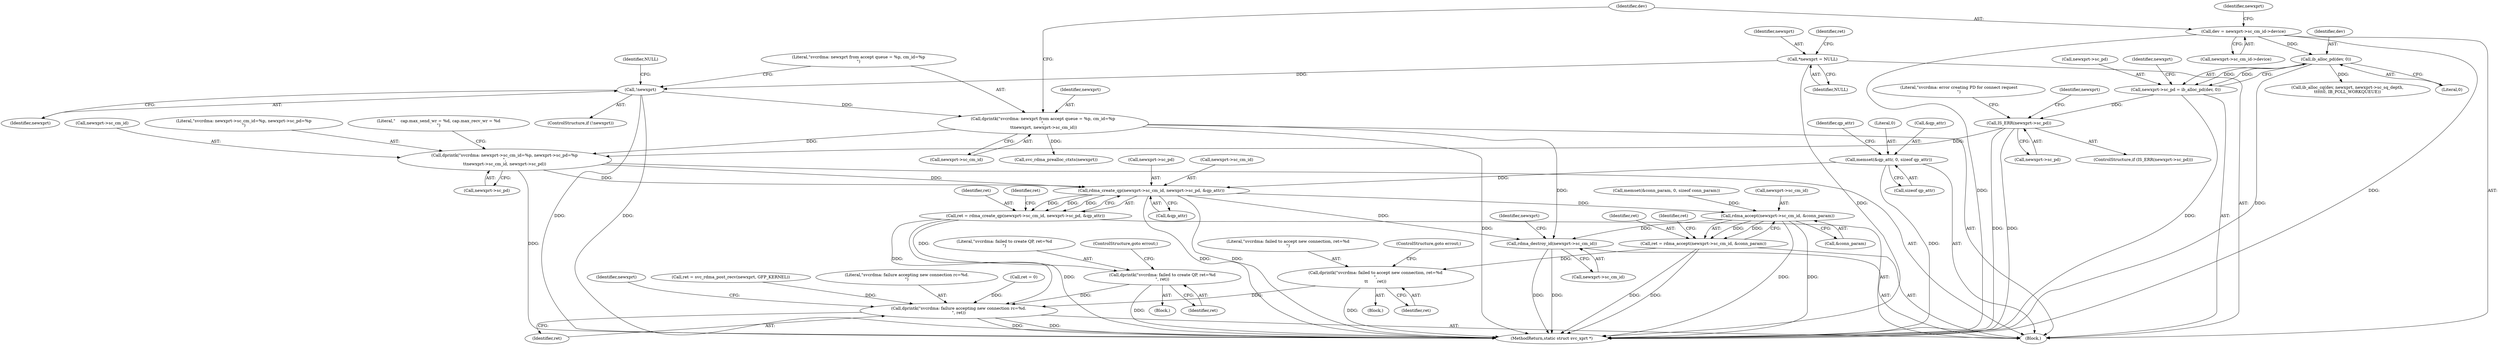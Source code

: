 digraph "0_linux_c70422f760c120480fee4de6c38804c72aa26bc1_44@API" {
"1000508" [label="(Call,rdma_create_qp(newxprt->sc_cm_id, newxprt->sc_pd, &qp_attr))"];
"1000474" [label="(Call,dprintk(\"svcrdma: newxprt->sc_cm_id=%p, newxprt->sc_pd=%p\n\",\n\t\tnewxprt->sc_cm_id, newxprt->sc_pd))"];
"1000178" [label="(Call,dprintk(\"svcrdma: newxprt from accept queue = %p, cm_id=%p\n\",\n \t\tnewxprt, newxprt->sc_cm_id))"];
"1000174" [label="(Call,!newxprt)"];
"1000116" [label="(Call,*newxprt = NULL)"];
"1000327" [label="(Call,IS_ERR(newxprt->sc_pd))"];
"1000319" [label="(Call,newxprt->sc_pd = ib_alloc_pd(dev, 0))"];
"1000323" [label="(Call,ib_alloc_pd(dev, 0))"];
"1000184" [label="(Call,dev = newxprt->sc_cm_id->device)"];
"1000377" [label="(Call,memset(&qp_attr, 0, sizeof qp_attr))"];
"1000506" [label="(Call,ret = rdma_create_qp(newxprt->sc_cm_id, newxprt->sc_pd, &qp_attr))"];
"1000520" [label="(Call,dprintk(\"svcrdma: failed to create QP, ret=%d\n\", ret))"];
"1000784" [label="(Call,dprintk(\"svcrdma: failure accepting new connection rc=%d.\n\", ret))"];
"1000699" [label="(Call,rdma_accept(newxprt->sc_cm_id, &conn_param))"];
"1000697" [label="(Call,ret = rdma_accept(newxprt->sc_cm_id, &conn_param))"];
"1000708" [label="(Call,dprintk(\"svcrdma: failed to accept new connection, ret=%d\n\",\n\t\t       ret))"];
"1000806" [label="(Call,rdma_destroy_id(newxprt->sc_cm_id))"];
"1000193" [label="(Identifier,newxprt)"];
"1000385" [label="(Identifier,qp_attr)"];
"1000118" [label="(Identifier,NULL)"];
"1000175" [label="(Identifier,newxprt)"];
"1000512" [label="(Call,newxprt->sc_pd)"];
"1000113" [label="(Block,)"];
"1000790" [label="(Identifier,newxprt)"];
"1000698" [label="(Identifier,ret)"];
"1000520" [label="(Call,dprintk(\"svcrdma: failed to create QP, ret=%d\n\", ret))"];
"1000699" [label="(Call,rdma_accept(newxprt->sc_cm_id, &conn_param))"];
"1000784" [label="(Call,dprintk(\"svcrdma: failure accepting new connection rc=%d.\n\", ret))"];
"1000323" [label="(Call,ib_alloc_pd(dev, 0))"];
"1000519" [label="(Block,)"];
"1000339" [label="(Call,ib_alloc_cq(dev, newxprt, newxprt->sc_sq_depth,\n\t\t\t\t\t0, IB_POLL_WORKQUEUE))"];
"1000381" [label="(Call,sizeof qp_attr)"];
"1000325" [label="(Literal,0)"];
"1000707" [label="(Block,)"];
"1000509" [label="(Call,newxprt->sc_cm_id)"];
"1000813" [label="(Identifier,newxprt)"];
"1000320" [label="(Call,newxprt->sc_pd)"];
"1000479" [label="(Call,newxprt->sc_pd)"];
"1000706" [label="(Identifier,ret)"];
"1000518" [label="(Identifier,ret)"];
"1000328" [label="(Call,newxprt->sc_pd)"];
"1000333" [label="(Literal,\"svcrdma: error creating PD for connect request\n\")"];
"1000515" [label="(Call,&qp_attr)"];
"1000616" [label="(Call,ret = svc_rdma_post_recv(newxprt, GFP_KERNEL))"];
"1000324" [label="(Identifier,dev)"];
"1000180" [label="(Identifier,newxprt)"];
"1000326" [label="(ControlStructure,if (IS_ERR(newxprt->sc_pd)))"];
"1000522" [label="(Identifier,ret)"];
"1000173" [label="(ControlStructure,if (!newxprt))"];
"1000785" [label="(Literal,\"svcrdma: failure accepting new connection rc=%d.\n\")"];
"1000380" [label="(Literal,0)"];
"1000710" [label="(Identifier,ret)"];
"1000709" [label="(Literal,\"svcrdma: failed to accept new connection, ret=%d\n\")"];
"1000806" [label="(Call,rdma_destroy_id(newxprt->sc_cm_id))"];
"1000292" [label="(Call,svc_rdma_prealloc_ctxts(newxprt))"];
"1000186" [label="(Call,newxprt->sc_cm_id->device)"];
"1000185" [label="(Identifier,dev)"];
"1000117" [label="(Identifier,newxprt)"];
"1000174" [label="(Call,!newxprt)"];
"1000521" [label="(Literal,\"svcrdma: failed to create QP, ret=%d\n\")"];
"1000126" [label="(Call,ret = 0)"];
"1000807" [label="(Call,newxprt->sc_cm_id)"];
"1000181" [label="(Call,newxprt->sc_cm_id)"];
"1000378" [label="(Call,&qp_attr)"];
"1000475" [label="(Literal,\"svcrdma: newxprt->sc_cm_id=%p, newxprt->sc_pd=%p\n\")"];
"1000474" [label="(Call,dprintk(\"svcrdma: newxprt->sc_cm_id=%p, newxprt->sc_pd=%p\n\",\n\t\tnewxprt->sc_cm_id, newxprt->sc_pd))"];
"1000786" [label="(Identifier,ret)"];
"1000116" [label="(Call,*newxprt = NULL)"];
"1000703" [label="(Call,&conn_param)"];
"1000523" [label="(ControlStructure,goto errout;)"];
"1000184" [label="(Call,dev = newxprt->sc_cm_id->device)"];
"1000506" [label="(Call,ret = rdma_create_qp(newxprt->sc_cm_id, newxprt->sc_pd, &qp_attr))"];
"1000507" [label="(Identifier,ret)"];
"1000700" [label="(Call,newxprt->sc_cm_id)"];
"1000329" [label="(Identifier,newxprt)"];
"1000178" [label="(Call,dprintk(\"svcrdma: newxprt from accept queue = %p, cm_id=%p\n\",\n \t\tnewxprt, newxprt->sc_cm_id))"];
"1000817" [label="(MethodReturn,static struct svc_xprt *)"];
"1000327" [label="(Call,IS_ERR(newxprt->sc_pd))"];
"1000177" [label="(Identifier,NULL)"];
"1000319" [label="(Call,newxprt->sc_pd = ib_alloc_pd(dev, 0))"];
"1000697" [label="(Call,ret = rdma_accept(newxprt->sc_cm_id, &conn_param))"];
"1000483" [label="(Literal,\"    cap.max_send_wr = %d, cap.max_recv_wr = %d\n\")"];
"1000127" [label="(Identifier,ret)"];
"1000667" [label="(Call,memset(&conn_param, 0, sizeof conn_param))"];
"1000377" [label="(Call,memset(&qp_attr, 0, sizeof qp_attr))"];
"1000708" [label="(Call,dprintk(\"svcrdma: failed to accept new connection, ret=%d\n\",\n\t\t       ret))"];
"1000179" [label="(Literal,\"svcrdma: newxprt from accept queue = %p, cm_id=%p\n\")"];
"1000476" [label="(Call,newxprt->sc_cm_id)"];
"1000508" [label="(Call,rdma_create_qp(newxprt->sc_cm_id, newxprt->sc_pd, &qp_attr))"];
"1000337" [label="(Identifier,newxprt)"];
"1000711" [label="(ControlStructure,goto errout;)"];
"1000508" -> "1000506"  [label="AST: "];
"1000508" -> "1000515"  [label="CFG: "];
"1000509" -> "1000508"  [label="AST: "];
"1000512" -> "1000508"  [label="AST: "];
"1000515" -> "1000508"  [label="AST: "];
"1000506" -> "1000508"  [label="CFG: "];
"1000508" -> "1000817"  [label="DDG: "];
"1000508" -> "1000817"  [label="DDG: "];
"1000508" -> "1000506"  [label="DDG: "];
"1000508" -> "1000506"  [label="DDG: "];
"1000508" -> "1000506"  [label="DDG: "];
"1000474" -> "1000508"  [label="DDG: "];
"1000474" -> "1000508"  [label="DDG: "];
"1000377" -> "1000508"  [label="DDG: "];
"1000508" -> "1000699"  [label="DDG: "];
"1000508" -> "1000806"  [label="DDG: "];
"1000474" -> "1000113"  [label="AST: "];
"1000474" -> "1000479"  [label="CFG: "];
"1000475" -> "1000474"  [label="AST: "];
"1000476" -> "1000474"  [label="AST: "];
"1000479" -> "1000474"  [label="AST: "];
"1000483" -> "1000474"  [label="CFG: "];
"1000474" -> "1000817"  [label="DDG: "];
"1000178" -> "1000474"  [label="DDG: "];
"1000327" -> "1000474"  [label="DDG: "];
"1000178" -> "1000113"  [label="AST: "];
"1000178" -> "1000181"  [label="CFG: "];
"1000179" -> "1000178"  [label="AST: "];
"1000180" -> "1000178"  [label="AST: "];
"1000181" -> "1000178"  [label="AST: "];
"1000185" -> "1000178"  [label="CFG: "];
"1000178" -> "1000817"  [label="DDG: "];
"1000174" -> "1000178"  [label="DDG: "];
"1000178" -> "1000292"  [label="DDG: "];
"1000178" -> "1000806"  [label="DDG: "];
"1000174" -> "1000173"  [label="AST: "];
"1000174" -> "1000175"  [label="CFG: "];
"1000175" -> "1000174"  [label="AST: "];
"1000177" -> "1000174"  [label="CFG: "];
"1000179" -> "1000174"  [label="CFG: "];
"1000174" -> "1000817"  [label="DDG: "];
"1000174" -> "1000817"  [label="DDG: "];
"1000116" -> "1000174"  [label="DDG: "];
"1000116" -> "1000113"  [label="AST: "];
"1000116" -> "1000118"  [label="CFG: "];
"1000117" -> "1000116"  [label="AST: "];
"1000118" -> "1000116"  [label="AST: "];
"1000127" -> "1000116"  [label="CFG: "];
"1000116" -> "1000817"  [label="DDG: "];
"1000327" -> "1000326"  [label="AST: "];
"1000327" -> "1000328"  [label="CFG: "];
"1000328" -> "1000327"  [label="AST: "];
"1000333" -> "1000327"  [label="CFG: "];
"1000337" -> "1000327"  [label="CFG: "];
"1000327" -> "1000817"  [label="DDG: "];
"1000327" -> "1000817"  [label="DDG: "];
"1000319" -> "1000327"  [label="DDG: "];
"1000319" -> "1000113"  [label="AST: "];
"1000319" -> "1000323"  [label="CFG: "];
"1000320" -> "1000319"  [label="AST: "];
"1000323" -> "1000319"  [label="AST: "];
"1000329" -> "1000319"  [label="CFG: "];
"1000319" -> "1000817"  [label="DDG: "];
"1000323" -> "1000319"  [label="DDG: "];
"1000323" -> "1000319"  [label="DDG: "];
"1000323" -> "1000325"  [label="CFG: "];
"1000324" -> "1000323"  [label="AST: "];
"1000325" -> "1000323"  [label="AST: "];
"1000323" -> "1000817"  [label="DDG: "];
"1000184" -> "1000323"  [label="DDG: "];
"1000323" -> "1000339"  [label="DDG: "];
"1000184" -> "1000113"  [label="AST: "];
"1000184" -> "1000186"  [label="CFG: "];
"1000185" -> "1000184"  [label="AST: "];
"1000186" -> "1000184"  [label="AST: "];
"1000193" -> "1000184"  [label="CFG: "];
"1000184" -> "1000817"  [label="DDG: "];
"1000184" -> "1000817"  [label="DDG: "];
"1000377" -> "1000113"  [label="AST: "];
"1000377" -> "1000381"  [label="CFG: "];
"1000378" -> "1000377"  [label="AST: "];
"1000380" -> "1000377"  [label="AST: "];
"1000381" -> "1000377"  [label="AST: "];
"1000385" -> "1000377"  [label="CFG: "];
"1000377" -> "1000817"  [label="DDG: "];
"1000506" -> "1000113"  [label="AST: "];
"1000507" -> "1000506"  [label="AST: "];
"1000518" -> "1000506"  [label="CFG: "];
"1000506" -> "1000817"  [label="DDG: "];
"1000506" -> "1000520"  [label="DDG: "];
"1000506" -> "1000784"  [label="DDG: "];
"1000520" -> "1000519"  [label="AST: "];
"1000520" -> "1000522"  [label="CFG: "];
"1000521" -> "1000520"  [label="AST: "];
"1000522" -> "1000520"  [label="AST: "];
"1000523" -> "1000520"  [label="CFG: "];
"1000520" -> "1000817"  [label="DDG: "];
"1000520" -> "1000784"  [label="DDG: "];
"1000784" -> "1000113"  [label="AST: "];
"1000784" -> "1000786"  [label="CFG: "];
"1000785" -> "1000784"  [label="AST: "];
"1000786" -> "1000784"  [label="AST: "];
"1000790" -> "1000784"  [label="CFG: "];
"1000784" -> "1000817"  [label="DDG: "];
"1000784" -> "1000817"  [label="DDG: "];
"1000708" -> "1000784"  [label="DDG: "];
"1000126" -> "1000784"  [label="DDG: "];
"1000616" -> "1000784"  [label="DDG: "];
"1000699" -> "1000697"  [label="AST: "];
"1000699" -> "1000703"  [label="CFG: "];
"1000700" -> "1000699"  [label="AST: "];
"1000703" -> "1000699"  [label="AST: "];
"1000697" -> "1000699"  [label="CFG: "];
"1000699" -> "1000817"  [label="DDG: "];
"1000699" -> "1000817"  [label="DDG: "];
"1000699" -> "1000697"  [label="DDG: "];
"1000699" -> "1000697"  [label="DDG: "];
"1000667" -> "1000699"  [label="DDG: "];
"1000699" -> "1000806"  [label="DDG: "];
"1000697" -> "1000113"  [label="AST: "];
"1000698" -> "1000697"  [label="AST: "];
"1000706" -> "1000697"  [label="CFG: "];
"1000697" -> "1000817"  [label="DDG: "];
"1000697" -> "1000817"  [label="DDG: "];
"1000697" -> "1000708"  [label="DDG: "];
"1000708" -> "1000707"  [label="AST: "];
"1000708" -> "1000710"  [label="CFG: "];
"1000709" -> "1000708"  [label="AST: "];
"1000710" -> "1000708"  [label="AST: "];
"1000711" -> "1000708"  [label="CFG: "];
"1000708" -> "1000817"  [label="DDG: "];
"1000806" -> "1000113"  [label="AST: "];
"1000806" -> "1000807"  [label="CFG: "];
"1000807" -> "1000806"  [label="AST: "];
"1000813" -> "1000806"  [label="CFG: "];
"1000806" -> "1000817"  [label="DDG: "];
"1000806" -> "1000817"  [label="DDG: "];
}

